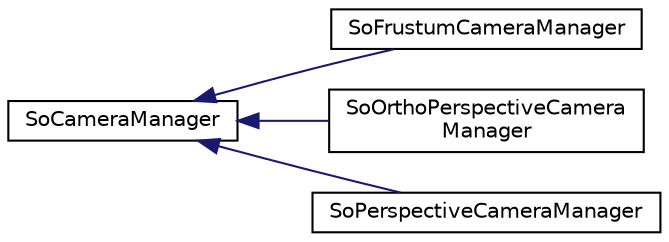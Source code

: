digraph "Graphical Class Hierarchy"
{
 // LATEX_PDF_SIZE
  edge [fontname="Helvetica",fontsize="10",labelfontname="Helvetica",labelfontsize="10"];
  node [fontname="Helvetica",fontsize="10",shape=record];
  rankdir="LR";
  Node0 [label="SoCameraManager",height=0.2,width=0.4,color="black", fillcolor="white", style="filled",URL="$classSoCameraManager.html",tooltip=" "];
  Node0 -> Node1 [dir="back",color="midnightblue",fontsize="10",style="solid",fontname="Helvetica"];
  Node1 [label="SoFrustumCameraManager",height=0.2,width=0.4,color="black", fillcolor="white", style="filled",URL="$classSoFrustumCameraManager.html",tooltip=" "];
  Node0 -> Node2 [dir="back",color="midnightblue",fontsize="10",style="solid",fontname="Helvetica"];
  Node2 [label="SoOrthoPerspectiveCamera\lManager",height=0.2,width=0.4,color="black", fillcolor="white", style="filled",URL="$classSoOrthoPerspectiveCameraManager.html",tooltip=" "];
  Node0 -> Node3 [dir="back",color="midnightblue",fontsize="10",style="solid",fontname="Helvetica"];
  Node3 [label="SoPerspectiveCameraManager",height=0.2,width=0.4,color="black", fillcolor="white", style="filled",URL="$classSoPerspectiveCameraManager.html",tooltip=" "];
}
